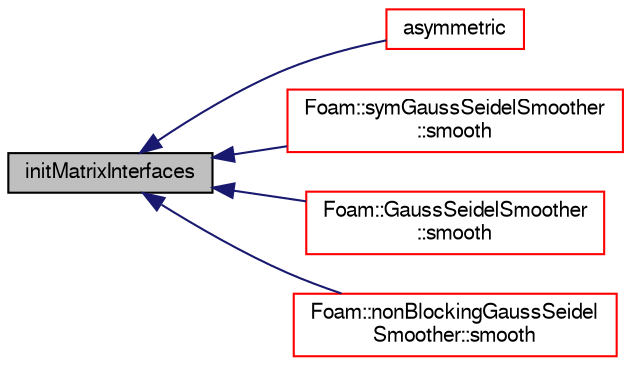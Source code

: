 digraph "initMatrixInterfaces"
{
  bgcolor="transparent";
  edge [fontname="FreeSans",fontsize="10",labelfontname="FreeSans",labelfontsize="10"];
  node [fontname="FreeSans",fontsize="10",shape=record];
  rankdir="LR";
  Node1219 [label="initMatrixInterfaces",height=0.2,width=0.4,color="black", fillcolor="grey75", style="filled", fontcolor="black"];
  Node1219 -> Node1220 [dir="back",color="midnightblue",fontsize="10",style="solid",fontname="FreeSans"];
  Node1220 [label="asymmetric",height=0.2,width=0.4,color="red",URL="$a26882.html#aff45003a4c4226b1f6f4e5e24d382e03"];
  Node1219 -> Node1251 [dir="back",color="midnightblue",fontsize="10",style="solid",fontname="FreeSans"];
  Node1251 [label="Foam::symGaussSeidelSmoother\l::smooth",height=0.2,width=0.4,color="red",URL="$a26950.html#a8622cba882900a35ce041c544a6134c0",tooltip="Smooth for the given number of sweeps. "];
  Node1219 -> Node1253 [dir="back",color="midnightblue",fontsize="10",style="solid",fontname="FreeSans"];
  Node1253 [label="Foam::GaussSeidelSmoother\l::smooth",height=0.2,width=0.4,color="red",URL="$a26942.html#a8622cba882900a35ce041c544a6134c0",tooltip="Smooth for the given number of sweeps. "];
  Node1219 -> Node1255 [dir="back",color="midnightblue",fontsize="10",style="solid",fontname="FreeSans"];
  Node1255 [label="Foam::nonBlockingGaussSeidel\lSmoother::smooth",height=0.2,width=0.4,color="red",URL="$a26946.html#a84def9b216d3c88d8c9d2e410aa7ff04",tooltip="Smooth for the given number of sweeps. "];
}
